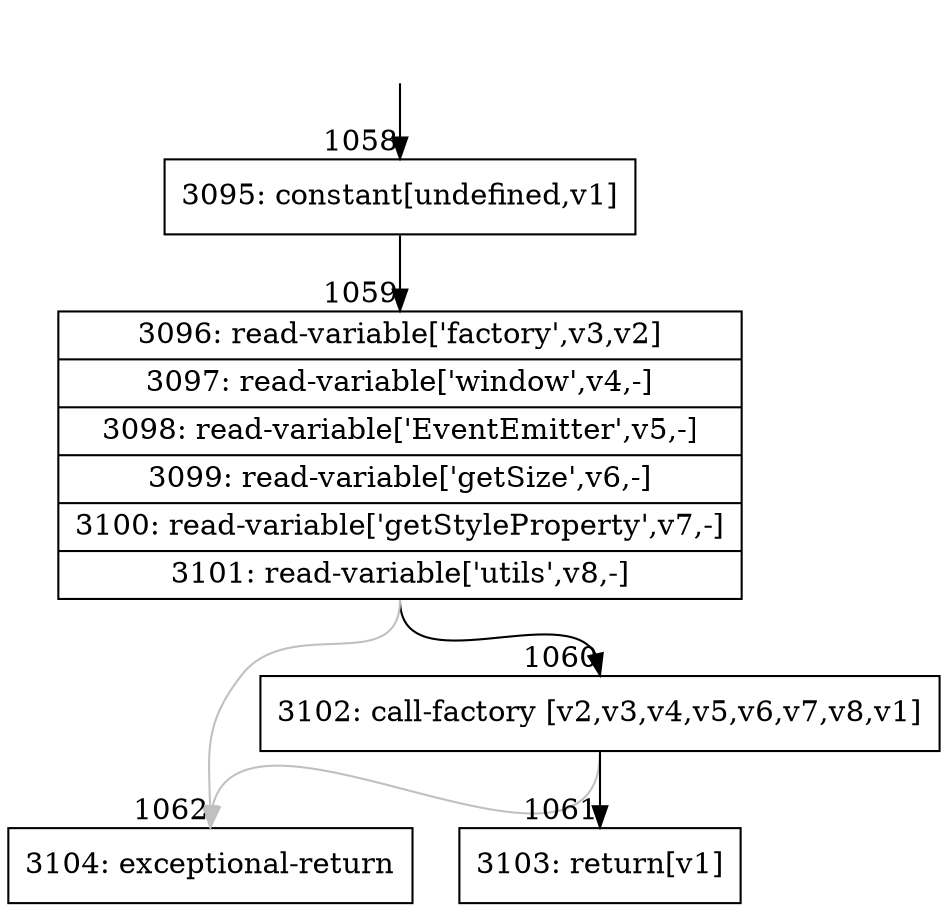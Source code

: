 digraph {
rankdir="TD"
BB_entry99[shape=none,label=""];
BB_entry99 -> BB1058 [tailport=s, headport=n, headlabel="    1058"]
BB1058 [shape=record label="{3095: constant[undefined,v1]}" ] 
BB1058 -> BB1059 [tailport=s, headport=n, headlabel="      1059"]
BB1059 [shape=record label="{3096: read-variable['factory',v3,v2]|3097: read-variable['window',v4,-]|3098: read-variable['EventEmitter',v5,-]|3099: read-variable['getSize',v6,-]|3100: read-variable['getStyleProperty',v7,-]|3101: read-variable['utils',v8,-]}" ] 
BB1059 -> BB1060 [tailport=s, headport=n, headlabel="      1060"]
BB1059 -> BB1062 [tailport=s, headport=n, color=gray, headlabel="      1062"]
BB1060 [shape=record label="{3102: call-factory [v2,v3,v4,v5,v6,v7,v8,v1]}" ] 
BB1060 -> BB1061 [tailport=s, headport=n, headlabel="      1061"]
BB1060 -> BB1062 [tailport=s, headport=n, color=gray]
BB1061 [shape=record label="{3103: return[v1]}" ] 
BB1062 [shape=record label="{3104: exceptional-return}" ] 
//#$~ 1488
}
